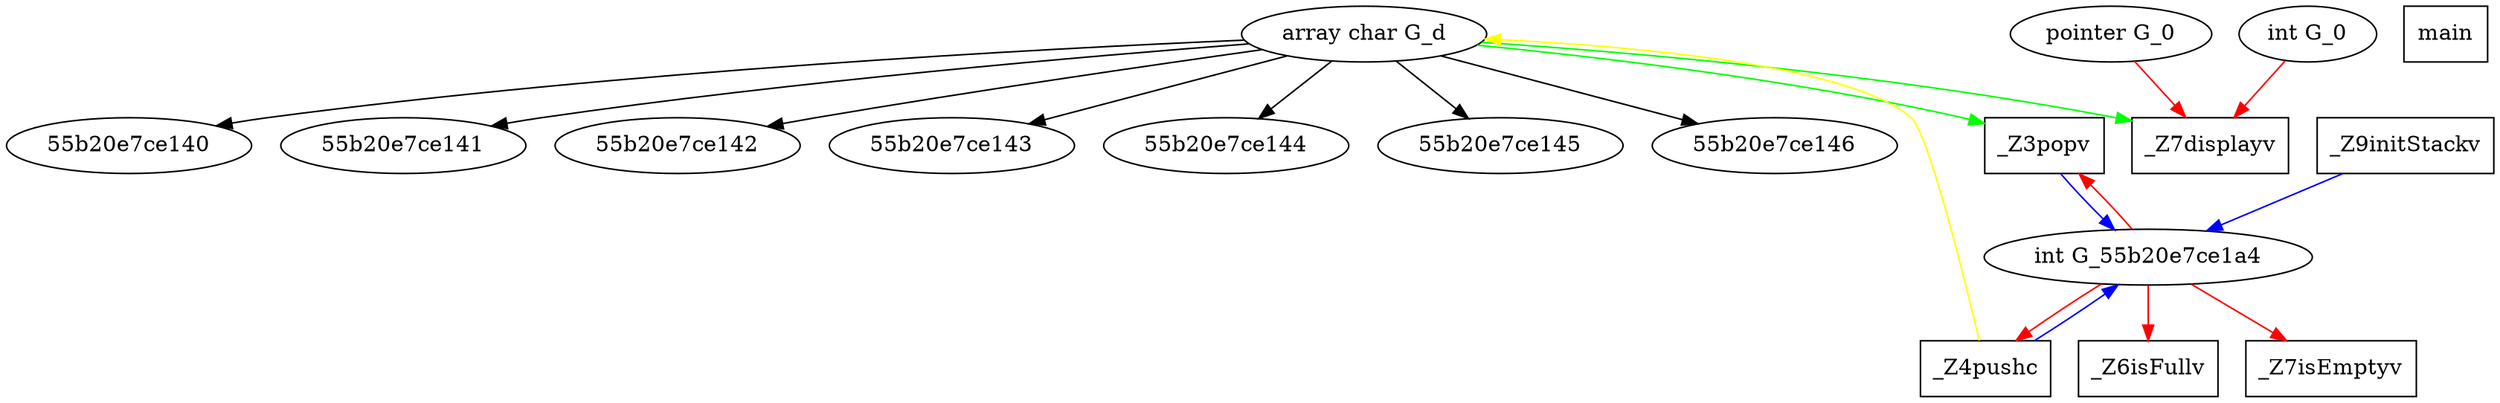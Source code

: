 digraph G {
"array char G_d" -> "55b20e7ce140"
"array char G_d" -> "55b20e7ce141"
"array char G_d" -> "55b20e7ce142"
"array char G_d" -> "55b20e7ce143"
"array char G_d" -> "55b20e7ce144"
"array char G_d" -> "55b20e7ce145"
"array char G_d" -> "55b20e7ce146"
R_1 [label = "_Z3popv" shape = "box"]
"int G_55b20e7ce1a4" -> R_1 [color = "red"]
"array char G_d" -> R_1 [color = "green"]
R_1 -> "int G_55b20e7ce1a4" [color = "blue"]
R_2 [label = "_Z4pushc" shape = "box"]
"int G_55b20e7ce1a4" -> R_2 [color = "red"]
R_2 -> "int G_55b20e7ce1a4" [color = "blue"]
R_2 -> "array char G_d" [color = "yellow"]
R_3 [label = "_Z6isFullv" shape = "box"]
"int G_55b20e7ce1a4" -> R_3 [color = "red"]
R_4 [label = "_Z7displayv" shape = "box"]
"pointer G_0" -> R_4 [color = "red"]
"int G_0" -> R_4 [color = "red"]
"array char G_d" -> R_4 [color = "green"]
R_5 [label = "_Z7isEmptyv" shape = "box"]
"int G_55b20e7ce1a4" -> R_5 [color = "red"]
R_6 [label = "_Z9initStackv" shape = "box"]
R_6 -> "int G_55b20e7ce1a4" [color = "blue"]
R_7 [label = "main" shape = "box"]
}
